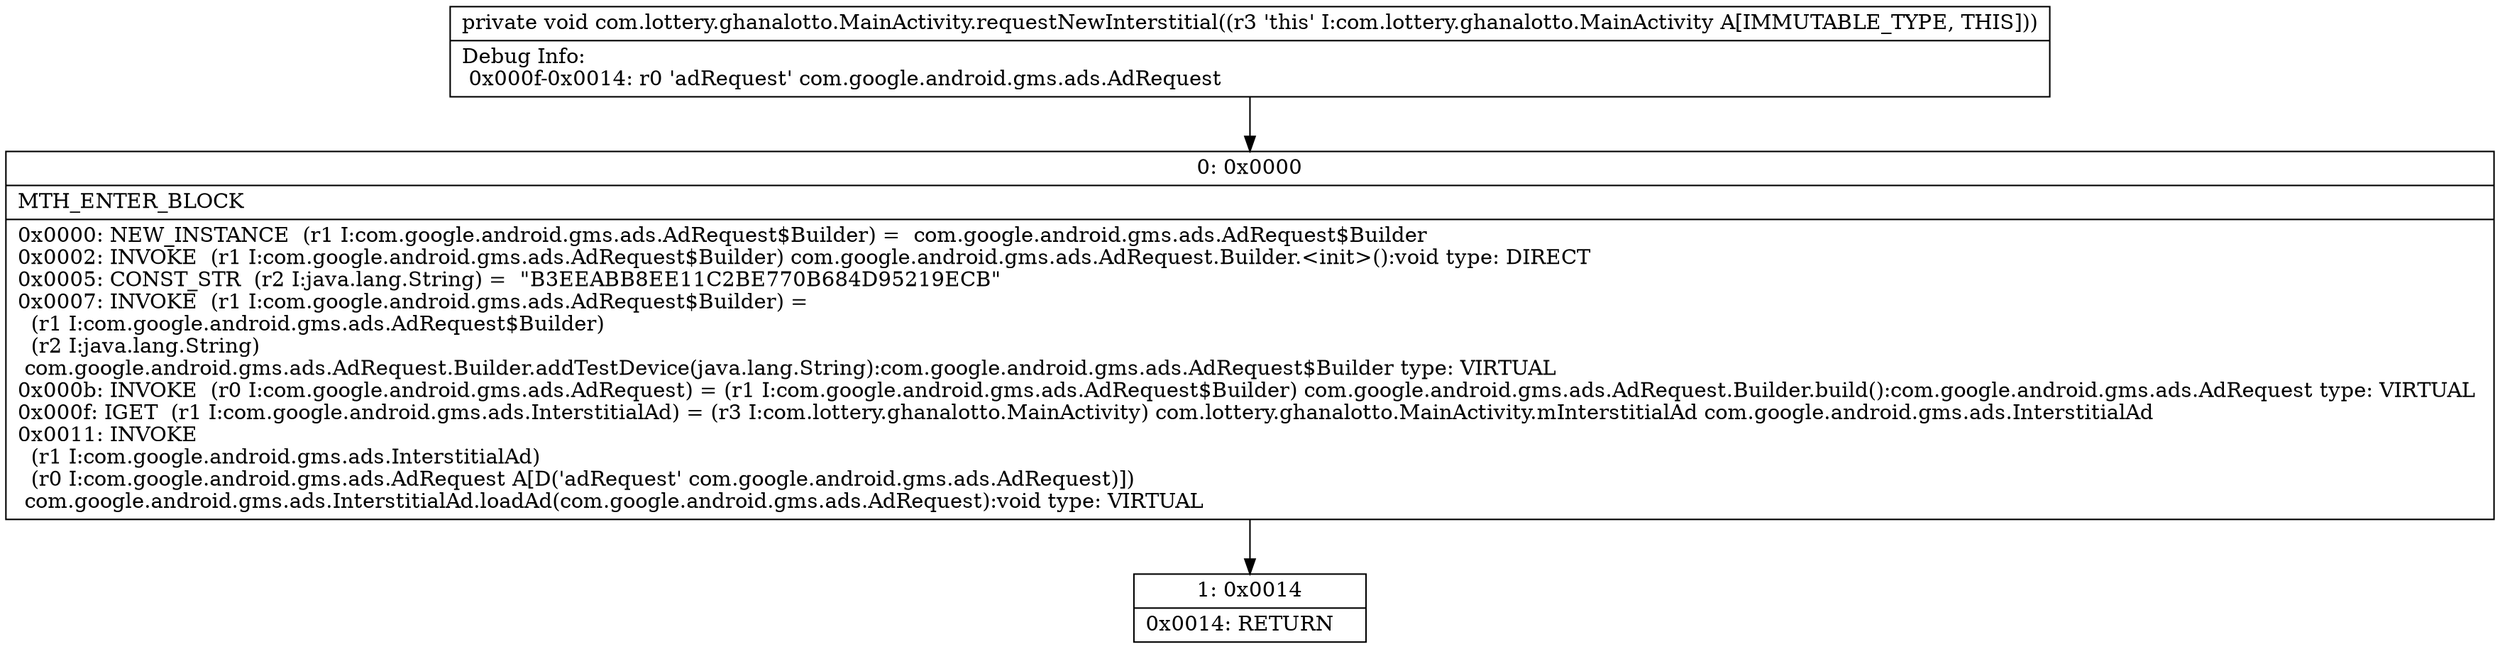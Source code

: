 digraph "CFG forcom.lottery.ghanalotto.MainActivity.requestNewInterstitial()V" {
Node_0 [shape=record,label="{0\:\ 0x0000|MTH_ENTER_BLOCK\l|0x0000: NEW_INSTANCE  (r1 I:com.google.android.gms.ads.AdRequest$Builder) =  com.google.android.gms.ads.AdRequest$Builder \l0x0002: INVOKE  (r1 I:com.google.android.gms.ads.AdRequest$Builder) com.google.android.gms.ads.AdRequest.Builder.\<init\>():void type: DIRECT \l0x0005: CONST_STR  (r2 I:java.lang.String) =  \"B3EEABB8EE11C2BE770B684D95219ECB\" \l0x0007: INVOKE  (r1 I:com.google.android.gms.ads.AdRequest$Builder) = \l  (r1 I:com.google.android.gms.ads.AdRequest$Builder)\l  (r2 I:java.lang.String)\l com.google.android.gms.ads.AdRequest.Builder.addTestDevice(java.lang.String):com.google.android.gms.ads.AdRequest$Builder type: VIRTUAL \l0x000b: INVOKE  (r0 I:com.google.android.gms.ads.AdRequest) = (r1 I:com.google.android.gms.ads.AdRequest$Builder) com.google.android.gms.ads.AdRequest.Builder.build():com.google.android.gms.ads.AdRequest type: VIRTUAL \l0x000f: IGET  (r1 I:com.google.android.gms.ads.InterstitialAd) = (r3 I:com.lottery.ghanalotto.MainActivity) com.lottery.ghanalotto.MainActivity.mInterstitialAd com.google.android.gms.ads.InterstitialAd \l0x0011: INVOKE  \l  (r1 I:com.google.android.gms.ads.InterstitialAd)\l  (r0 I:com.google.android.gms.ads.AdRequest A[D('adRequest' com.google.android.gms.ads.AdRequest)])\l com.google.android.gms.ads.InterstitialAd.loadAd(com.google.android.gms.ads.AdRequest):void type: VIRTUAL \l}"];
Node_1 [shape=record,label="{1\:\ 0x0014|0x0014: RETURN   \l}"];
MethodNode[shape=record,label="{private void com.lottery.ghanalotto.MainActivity.requestNewInterstitial((r3 'this' I:com.lottery.ghanalotto.MainActivity A[IMMUTABLE_TYPE, THIS]))  | Debug Info:\l  0x000f\-0x0014: r0 'adRequest' com.google.android.gms.ads.AdRequest\l}"];
MethodNode -> Node_0;
Node_0 -> Node_1;
}


